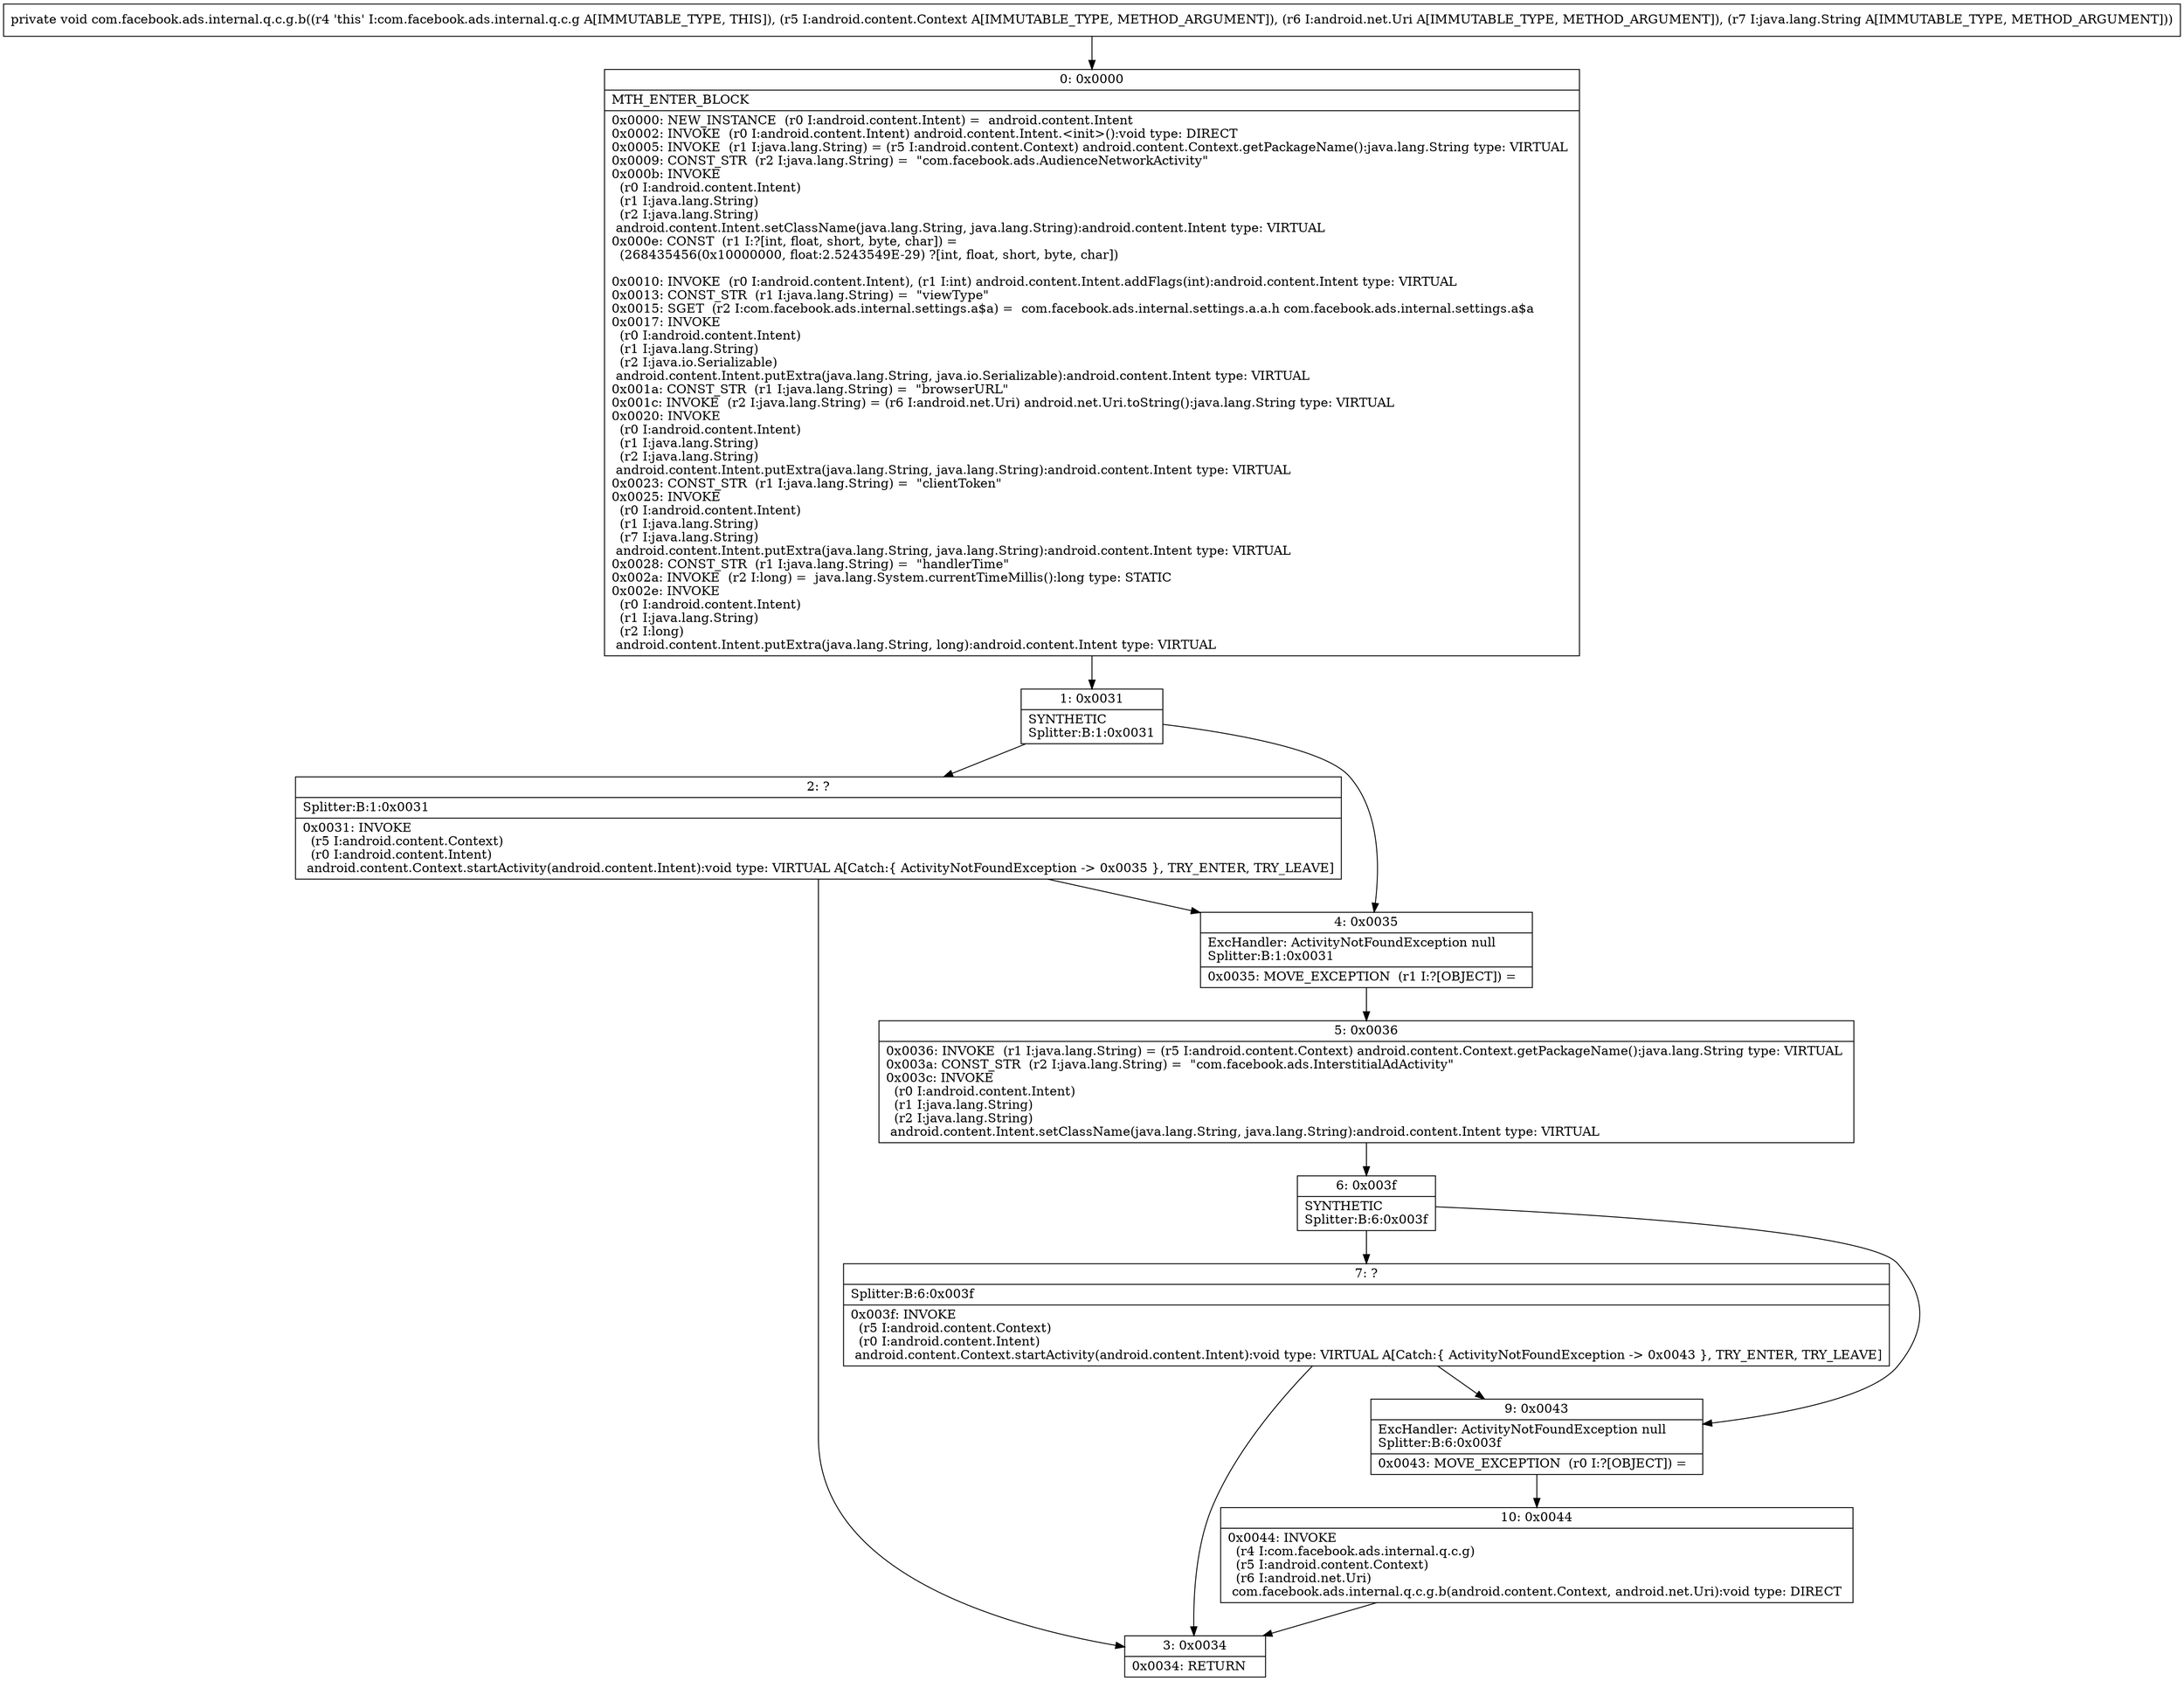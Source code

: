 digraph "CFG forcom.facebook.ads.internal.q.c.g.b(Landroid\/content\/Context;Landroid\/net\/Uri;Ljava\/lang\/String;)V" {
Node_0 [shape=record,label="{0\:\ 0x0000|MTH_ENTER_BLOCK\l|0x0000: NEW_INSTANCE  (r0 I:android.content.Intent) =  android.content.Intent \l0x0002: INVOKE  (r0 I:android.content.Intent) android.content.Intent.\<init\>():void type: DIRECT \l0x0005: INVOKE  (r1 I:java.lang.String) = (r5 I:android.content.Context) android.content.Context.getPackageName():java.lang.String type: VIRTUAL \l0x0009: CONST_STR  (r2 I:java.lang.String) =  \"com.facebook.ads.AudienceNetworkActivity\" \l0x000b: INVOKE  \l  (r0 I:android.content.Intent)\l  (r1 I:java.lang.String)\l  (r2 I:java.lang.String)\l android.content.Intent.setClassName(java.lang.String, java.lang.String):android.content.Intent type: VIRTUAL \l0x000e: CONST  (r1 I:?[int, float, short, byte, char]) = \l  (268435456(0x10000000, float:2.5243549E\-29) ?[int, float, short, byte, char])\l \l0x0010: INVOKE  (r0 I:android.content.Intent), (r1 I:int) android.content.Intent.addFlags(int):android.content.Intent type: VIRTUAL \l0x0013: CONST_STR  (r1 I:java.lang.String) =  \"viewType\" \l0x0015: SGET  (r2 I:com.facebook.ads.internal.settings.a$a) =  com.facebook.ads.internal.settings.a.a.h com.facebook.ads.internal.settings.a$a \l0x0017: INVOKE  \l  (r0 I:android.content.Intent)\l  (r1 I:java.lang.String)\l  (r2 I:java.io.Serializable)\l android.content.Intent.putExtra(java.lang.String, java.io.Serializable):android.content.Intent type: VIRTUAL \l0x001a: CONST_STR  (r1 I:java.lang.String) =  \"browserURL\" \l0x001c: INVOKE  (r2 I:java.lang.String) = (r6 I:android.net.Uri) android.net.Uri.toString():java.lang.String type: VIRTUAL \l0x0020: INVOKE  \l  (r0 I:android.content.Intent)\l  (r1 I:java.lang.String)\l  (r2 I:java.lang.String)\l android.content.Intent.putExtra(java.lang.String, java.lang.String):android.content.Intent type: VIRTUAL \l0x0023: CONST_STR  (r1 I:java.lang.String) =  \"clientToken\" \l0x0025: INVOKE  \l  (r0 I:android.content.Intent)\l  (r1 I:java.lang.String)\l  (r7 I:java.lang.String)\l android.content.Intent.putExtra(java.lang.String, java.lang.String):android.content.Intent type: VIRTUAL \l0x0028: CONST_STR  (r1 I:java.lang.String) =  \"handlerTime\" \l0x002a: INVOKE  (r2 I:long) =  java.lang.System.currentTimeMillis():long type: STATIC \l0x002e: INVOKE  \l  (r0 I:android.content.Intent)\l  (r1 I:java.lang.String)\l  (r2 I:long)\l android.content.Intent.putExtra(java.lang.String, long):android.content.Intent type: VIRTUAL \l}"];
Node_1 [shape=record,label="{1\:\ 0x0031|SYNTHETIC\lSplitter:B:1:0x0031\l}"];
Node_2 [shape=record,label="{2\:\ ?|Splitter:B:1:0x0031\l|0x0031: INVOKE  \l  (r5 I:android.content.Context)\l  (r0 I:android.content.Intent)\l android.content.Context.startActivity(android.content.Intent):void type: VIRTUAL A[Catch:\{ ActivityNotFoundException \-\> 0x0035 \}, TRY_ENTER, TRY_LEAVE]\l}"];
Node_3 [shape=record,label="{3\:\ 0x0034|0x0034: RETURN   \l}"];
Node_4 [shape=record,label="{4\:\ 0x0035|ExcHandler: ActivityNotFoundException null\lSplitter:B:1:0x0031\l|0x0035: MOVE_EXCEPTION  (r1 I:?[OBJECT]) =  \l}"];
Node_5 [shape=record,label="{5\:\ 0x0036|0x0036: INVOKE  (r1 I:java.lang.String) = (r5 I:android.content.Context) android.content.Context.getPackageName():java.lang.String type: VIRTUAL \l0x003a: CONST_STR  (r2 I:java.lang.String) =  \"com.facebook.ads.InterstitialAdActivity\" \l0x003c: INVOKE  \l  (r0 I:android.content.Intent)\l  (r1 I:java.lang.String)\l  (r2 I:java.lang.String)\l android.content.Intent.setClassName(java.lang.String, java.lang.String):android.content.Intent type: VIRTUAL \l}"];
Node_6 [shape=record,label="{6\:\ 0x003f|SYNTHETIC\lSplitter:B:6:0x003f\l}"];
Node_7 [shape=record,label="{7\:\ ?|Splitter:B:6:0x003f\l|0x003f: INVOKE  \l  (r5 I:android.content.Context)\l  (r0 I:android.content.Intent)\l android.content.Context.startActivity(android.content.Intent):void type: VIRTUAL A[Catch:\{ ActivityNotFoundException \-\> 0x0043 \}, TRY_ENTER, TRY_LEAVE]\l}"];
Node_9 [shape=record,label="{9\:\ 0x0043|ExcHandler: ActivityNotFoundException null\lSplitter:B:6:0x003f\l|0x0043: MOVE_EXCEPTION  (r0 I:?[OBJECT]) =  \l}"];
Node_10 [shape=record,label="{10\:\ 0x0044|0x0044: INVOKE  \l  (r4 I:com.facebook.ads.internal.q.c.g)\l  (r5 I:android.content.Context)\l  (r6 I:android.net.Uri)\l com.facebook.ads.internal.q.c.g.b(android.content.Context, android.net.Uri):void type: DIRECT \l}"];
MethodNode[shape=record,label="{private void com.facebook.ads.internal.q.c.g.b((r4 'this' I:com.facebook.ads.internal.q.c.g A[IMMUTABLE_TYPE, THIS]), (r5 I:android.content.Context A[IMMUTABLE_TYPE, METHOD_ARGUMENT]), (r6 I:android.net.Uri A[IMMUTABLE_TYPE, METHOD_ARGUMENT]), (r7 I:java.lang.String A[IMMUTABLE_TYPE, METHOD_ARGUMENT])) }"];
MethodNode -> Node_0;
Node_0 -> Node_1;
Node_1 -> Node_2;
Node_1 -> Node_4;
Node_2 -> Node_3;
Node_2 -> Node_4;
Node_4 -> Node_5;
Node_5 -> Node_6;
Node_6 -> Node_7;
Node_6 -> Node_9;
Node_7 -> Node_9;
Node_7 -> Node_3;
Node_9 -> Node_10;
Node_10 -> Node_3;
}

